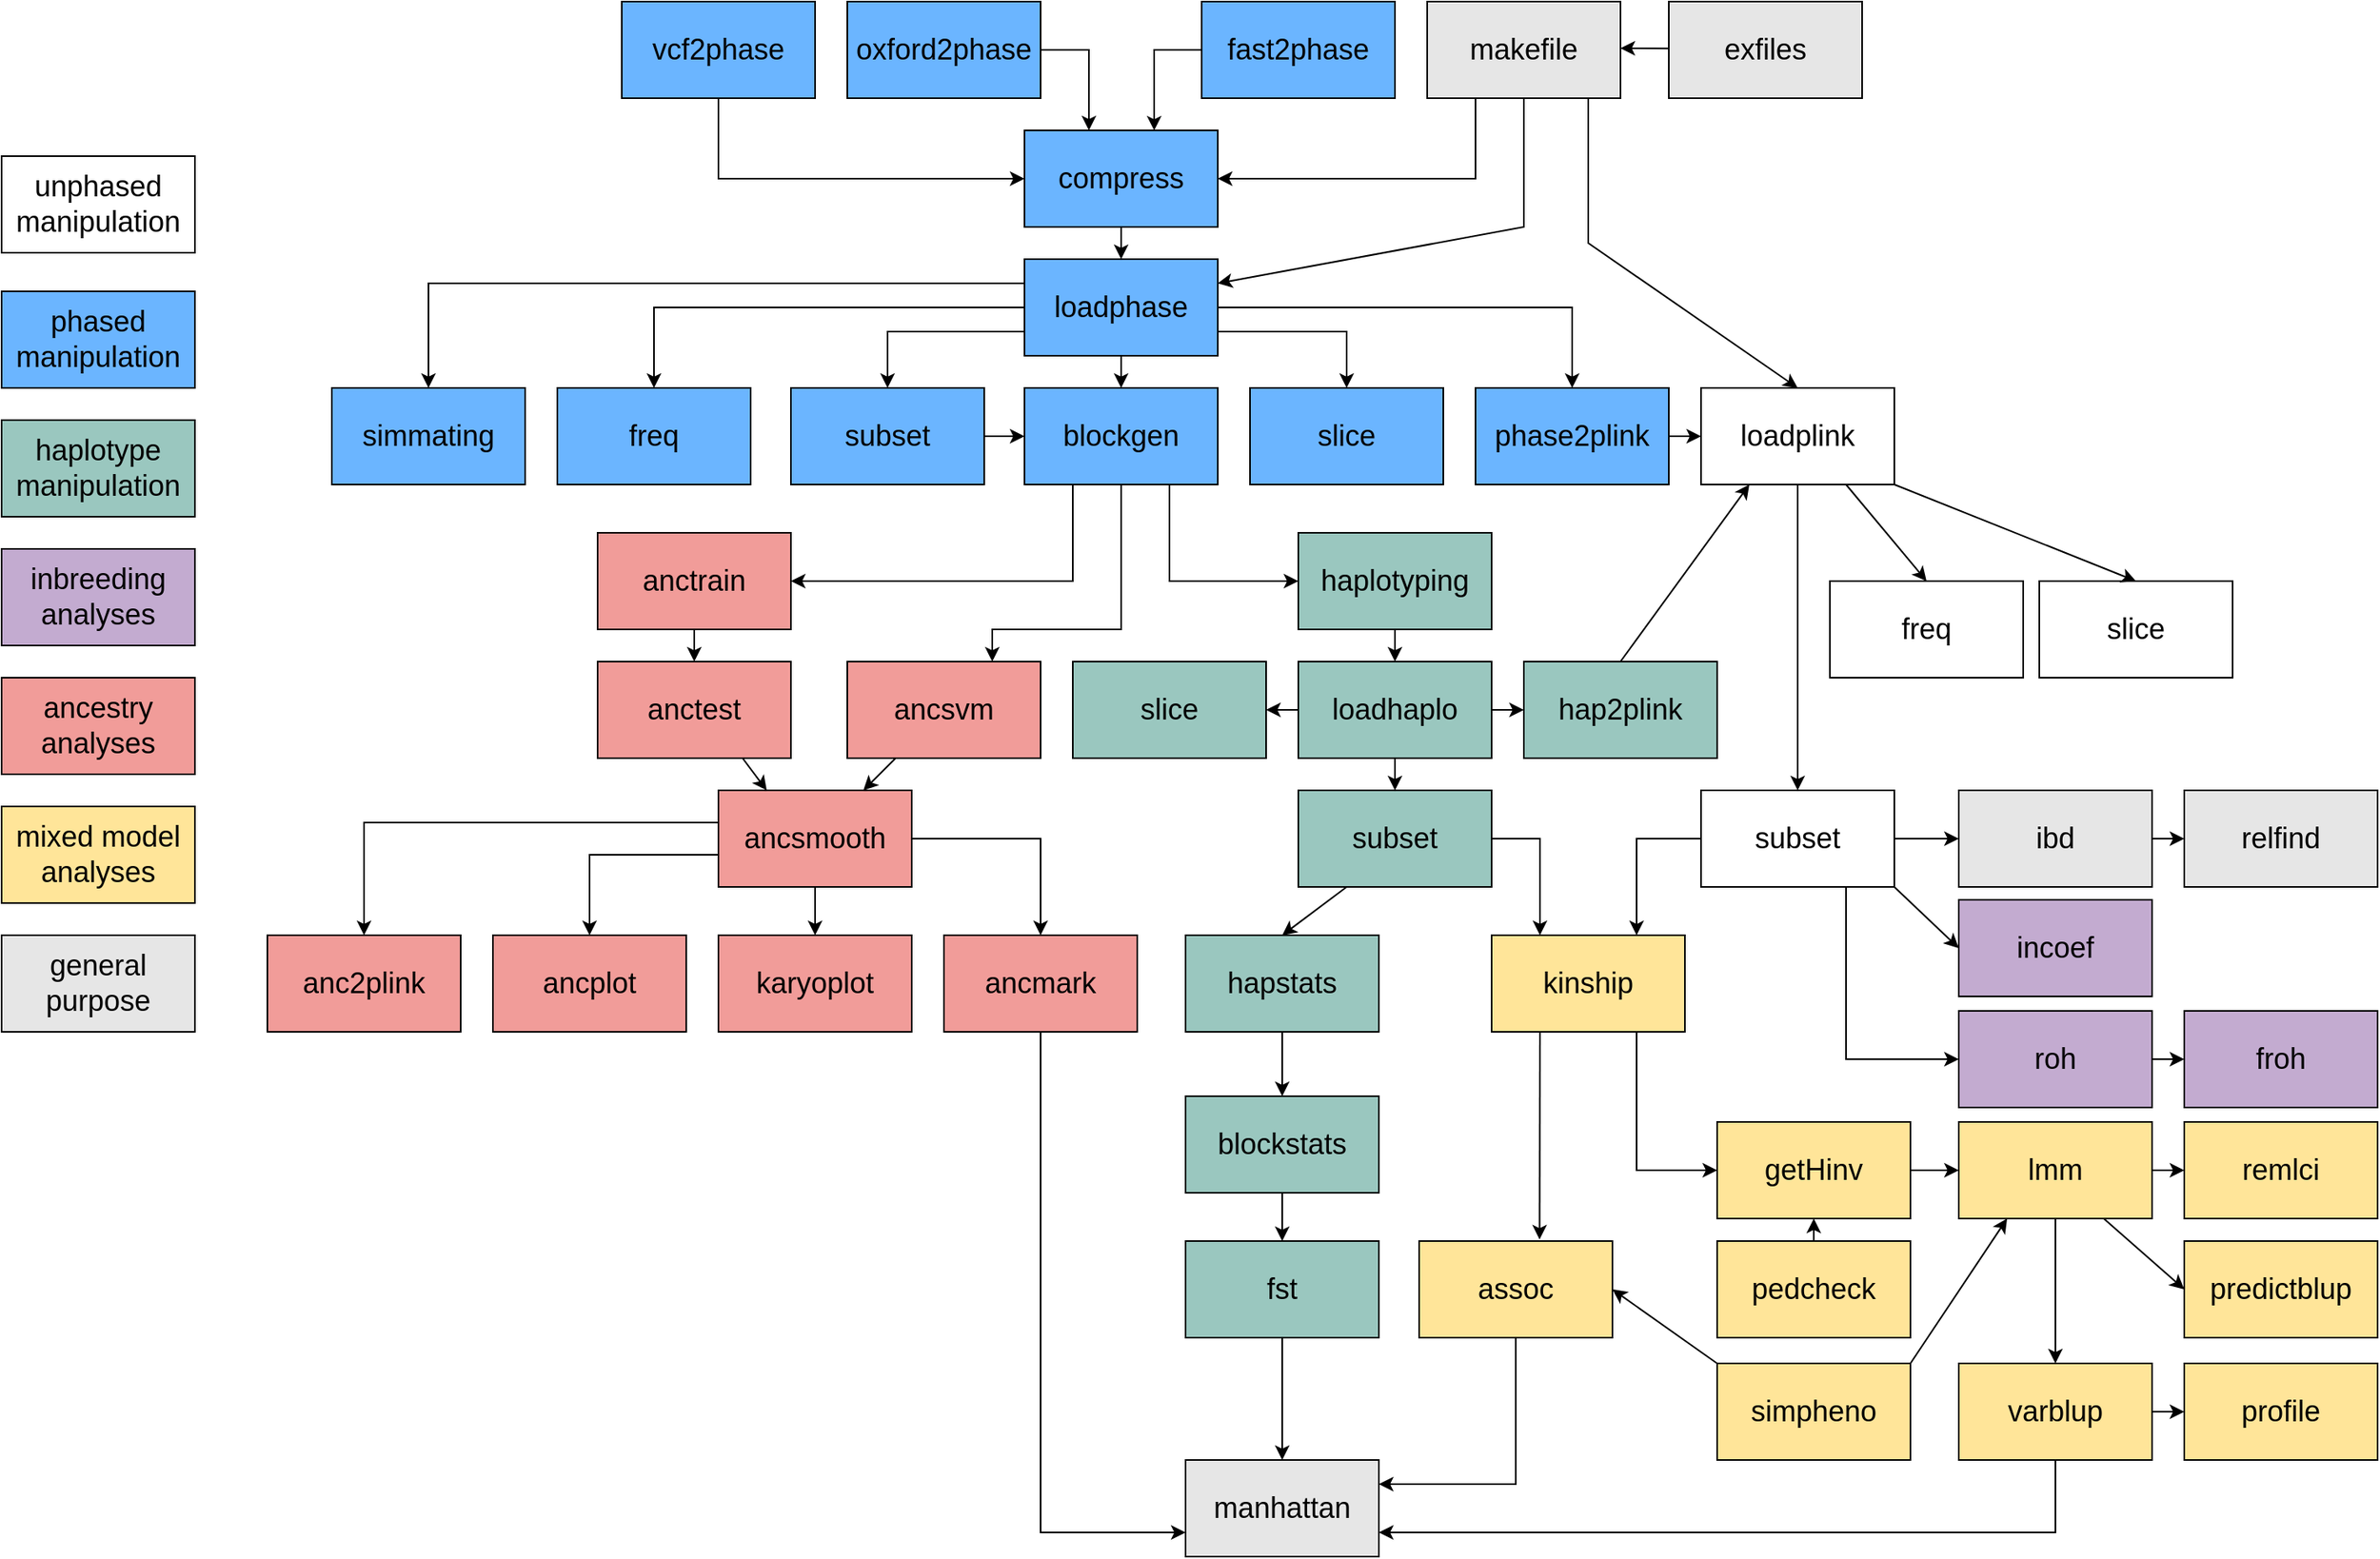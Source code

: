 <mxfile version="18.1.3" type="device"><diagram id="QX_X8f3MzkCJebXz9tnx" name="Page-1"><mxGraphModel dx="1892" dy="1242" grid="1" gridSize="10" guides="1" tooltips="1" connect="1" arrows="1" fold="1" page="1" pageScale="1" pageWidth="850" pageHeight="1100" math="0" shadow="0"><root><mxCell id="0"/><mxCell id="1" parent="0"/><mxCell id="POeb2t27RQVlVHplgw-3-40" style="edgeStyle=orthogonalEdgeStyle;rounded=0;orthogonalLoop=1;jettySize=auto;html=1;entryX=0;entryY=0.5;entryDx=0;entryDy=0;fontSize=18;" parent="1" target="POeb2t27RQVlVHplgw-3-4" edge="1"><mxGeometry relative="1" as="geometry"><Array as="points"><mxPoint x="565" y="130"/></Array><mxPoint x="565" y="80" as="sourcePoint"/></mxGeometry></mxCell><mxCell id="POeb2t27RQVlVHplgw-3-38" style="edgeStyle=orthogonalEdgeStyle;rounded=0;orthogonalLoop=1;jettySize=auto;html=1;exitX=1;exitY=0.5;exitDx=0;exitDy=0;fontSize=18;" parent="1" source="POeb2t27RQVlVHplgw-3-2" target="POeb2t27RQVlVHplgw-3-4" edge="1"><mxGeometry relative="1" as="geometry"><Array as="points"><mxPoint x="795" y="50"/></Array></mxGeometry></mxCell><mxCell id="POeb2t27RQVlVHplgw-3-2" value="oxford2phase" style="rounded=0;whiteSpace=wrap;html=1;fillColor=#6BB5FF;fontSize=18;" parent="1" vertex="1"><mxGeometry x="645" y="20" width="120" height="60" as="geometry"/></mxCell><mxCell id="POeb2t27RQVlVHplgw-3-3" value="fast2phase" style="rounded=0;whiteSpace=wrap;html=1;fillColor=#6BB5FF;fontSize=18;" parent="1" vertex="1"><mxGeometry x="865" y="20" width="120" height="60" as="geometry"/></mxCell><mxCell id="POeb2t27RQVlVHplgw-3-42" style="edgeStyle=orthogonalEdgeStyle;rounded=0;orthogonalLoop=1;jettySize=auto;html=1;exitX=0.5;exitY=1;exitDx=0;exitDy=0;entryX=0.5;entryY=0;entryDx=0;entryDy=0;fontSize=18;" parent="1" source="POeb2t27RQVlVHplgw-3-4" target="POeb2t27RQVlVHplgw-3-5" edge="1"><mxGeometry relative="1" as="geometry"/></mxCell><mxCell id="POeb2t27RQVlVHplgw-3-4" value="compress" style="rounded=0;whiteSpace=wrap;html=1;fillColor=#6BB5FF;fontSize=18;" parent="1" vertex="1"><mxGeometry x="755" y="100" width="120" height="60" as="geometry"/></mxCell><mxCell id="POeb2t27RQVlVHplgw-3-43" style="edgeStyle=orthogonalEdgeStyle;rounded=0;orthogonalLoop=1;jettySize=auto;html=1;exitX=0.5;exitY=1;exitDx=0;exitDy=0;entryX=0.5;entryY=0;entryDx=0;entryDy=0;fontSize=18;" parent="1" source="POeb2t27RQVlVHplgw-3-5" target="POeb2t27RQVlVHplgw-3-8" edge="1"><mxGeometry relative="1" as="geometry"/></mxCell><mxCell id="POeb2t27RQVlVHplgw-3-45" style="edgeStyle=orthogonalEdgeStyle;rounded=0;orthogonalLoop=1;jettySize=auto;html=1;exitX=0;exitY=0.75;exitDx=0;exitDy=0;entryX=0.5;entryY=0;entryDx=0;entryDy=0;fontSize=18;" parent="1" source="POeb2t27RQVlVHplgw-3-5" target="POeb2t27RQVlVHplgw-3-7" edge="1"><mxGeometry relative="1" as="geometry"/></mxCell><mxCell id="POeb2t27RQVlVHplgw-3-5" value="loadphase" style="rounded=0;whiteSpace=wrap;html=1;fillColor=#6BB5FF;fontSize=18;" parent="1" vertex="1"><mxGeometry x="755" y="180" width="120" height="60" as="geometry"/></mxCell><mxCell id="POeb2t27RQVlVHplgw-3-7" value="subset" style="rounded=0;whiteSpace=wrap;html=1;fillColor=#6BB5FF;fontSize=18;" parent="1" vertex="1"><mxGeometry x="610" y="260" width="120" height="60" as="geometry"/></mxCell><mxCell id="POeb2t27RQVlVHplgw-3-53" style="edgeStyle=orthogonalEdgeStyle;rounded=0;orthogonalLoop=1;jettySize=auto;html=1;exitX=0.25;exitY=1;exitDx=0;exitDy=0;entryX=1;entryY=0.5;entryDx=0;entryDy=0;fontSize=18;" parent="1" source="POeb2t27RQVlVHplgw-3-8" target="POeb2t27RQVlVHplgw-3-11" edge="1"><mxGeometry relative="1" as="geometry"><Array as="points"><mxPoint x="785" y="380"/></Array></mxGeometry></mxCell><mxCell id="POeb2t27RQVlVHplgw-3-8" value="blockgen" style="rounded=0;whiteSpace=wrap;html=1;fillColor=#6BB5FF;fontSize=18;" parent="1" vertex="1"><mxGeometry x="755" y="260" width="120" height="60" as="geometry"/></mxCell><mxCell id="POeb2t27RQVlVHplgw-3-59" style="edgeStyle=orthogonalEdgeStyle;rounded=0;orthogonalLoop=1;jettySize=auto;html=1;exitX=0.5;exitY=1;exitDx=0;exitDy=0;entryX=0.5;entryY=0;entryDx=0;entryDy=0;fontSize=18;" parent="1" source="POeb2t27RQVlVHplgw-3-10" target="POeb2t27RQVlVHplgw-3-17" edge="1"><mxGeometry relative="1" as="geometry"/></mxCell><mxCell id="POeb2t27RQVlVHplgw-3-10" value="haplotyping" style="rounded=0;whiteSpace=wrap;html=1;shadow=0;fillColor=#9AC7BF;fontSize=18;" parent="1" vertex="1"><mxGeometry x="925" y="350" width="120" height="60" as="geometry"/></mxCell><mxCell id="POeb2t27RQVlVHplgw-3-55" style="edgeStyle=orthogonalEdgeStyle;rounded=0;orthogonalLoop=1;jettySize=auto;html=1;exitX=0.5;exitY=1;exitDx=0;exitDy=0;fontSize=18;entryX=0.5;entryY=0;entryDx=0;entryDy=0;" parent="1" source="POeb2t27RQVlVHplgw-3-11" target="f0RsG4w_r5bLcKfivLVr-1" edge="1"><mxGeometry relative="1" as="geometry"/></mxCell><mxCell id="POeb2t27RQVlVHplgw-3-11" value="anctrain" style="rounded=0;whiteSpace=wrap;html=1;fillColor=#F19C99;fontSize=18;" parent="1" vertex="1"><mxGeometry x="490" y="350" width="120" height="60" as="geometry"/></mxCell><mxCell id="POeb2t27RQVlVHplgw-3-56" style="edgeStyle=orthogonalEdgeStyle;rounded=0;orthogonalLoop=1;jettySize=auto;html=1;exitX=0;exitY=1;exitDx=0;exitDy=0;entryX=0.5;entryY=0;entryDx=0;entryDy=0;fontSize=18;" parent="1" source="POeb2t27RQVlVHplgw-3-12" target="POeb2t27RQVlVHplgw-3-13" edge="1"><mxGeometry relative="1" as="geometry"><Array as="points"><mxPoint x="565" y="550"/><mxPoint x="485" y="550"/></Array></mxGeometry></mxCell><mxCell id="POeb2t27RQVlVHplgw-3-57" style="edgeStyle=orthogonalEdgeStyle;rounded=0;orthogonalLoop=1;jettySize=auto;html=1;exitX=0.5;exitY=1;exitDx=0;exitDy=0;entryX=0.5;entryY=0;entryDx=0;entryDy=0;fontSize=18;" parent="1" source="POeb2t27RQVlVHplgw-3-12" target="POeb2t27RQVlVHplgw-3-14" edge="1"><mxGeometry relative="1" as="geometry"/></mxCell><mxCell id="POeb2t27RQVlVHplgw-3-58" style="edgeStyle=orthogonalEdgeStyle;rounded=0;orthogonalLoop=1;jettySize=auto;html=1;exitX=1;exitY=0.5;exitDx=0;exitDy=0;entryX=0.5;entryY=0;entryDx=0;entryDy=0;fontSize=18;" parent="1" source="POeb2t27RQVlVHplgw-3-12" target="POeb2t27RQVlVHplgw-3-15" edge="1"><mxGeometry relative="1" as="geometry"/></mxCell><mxCell id="POeb2t27RQVlVHplgw-3-12" value="ancsmooth" style="rounded=0;whiteSpace=wrap;html=1;fillColor=#F19C99;fontSize=18;" parent="1" vertex="1"><mxGeometry x="565" y="510" width="120" height="60" as="geometry"/></mxCell><mxCell id="POeb2t27RQVlVHplgw-3-13" value="ancplot" style="rounded=0;whiteSpace=wrap;html=1;fillColor=#F19C99;fontSize=18;" parent="1" vertex="1"><mxGeometry x="425" y="600" width="120" height="60" as="geometry"/></mxCell><mxCell id="POeb2t27RQVlVHplgw-3-14" value="karyoplot" style="rounded=0;whiteSpace=wrap;html=1;fillColor=#F19C99;fontSize=18;" parent="1" vertex="1"><mxGeometry x="565" y="600" width="120" height="60" as="geometry"/></mxCell><mxCell id="POeb2t27RQVlVHplgw-3-15" value="ancmark" style="rounded=0;whiteSpace=wrap;html=1;fillColor=#F19C99;fontSize=18;" parent="1" vertex="1"><mxGeometry x="705" y="600" width="120" height="60" as="geometry"/></mxCell><mxCell id="POeb2t27RQVlVHplgw-3-16" value="manhattan" style="rounded=0;whiteSpace=wrap;html=1;fillColor=#E6E6E6;fontSize=18;" parent="1" vertex="1"><mxGeometry x="855" y="926" width="120" height="60" as="geometry"/></mxCell><mxCell id="POeb2t27RQVlVHplgw-3-60" style="edgeStyle=orthogonalEdgeStyle;rounded=0;orthogonalLoop=1;jettySize=auto;html=1;exitX=0.5;exitY=1;exitDx=0;exitDy=0;entryX=0.5;entryY=0;entryDx=0;entryDy=0;fontSize=18;" parent="1" source="POeb2t27RQVlVHplgw-3-17" target="POeb2t27RQVlVHplgw-3-23" edge="1"><mxGeometry relative="1" as="geometry"/></mxCell><mxCell id="POeb2t27RQVlVHplgw-3-17" value="loadhaplo" style="rounded=0;whiteSpace=wrap;html=1;shadow=0;fillColor=#9AC7BF;fontSize=18;" parent="1" vertex="1"><mxGeometry x="925" y="430" width="120" height="60" as="geometry"/></mxCell><mxCell id="POeb2t27RQVlVHplgw-3-18" value="slice" style="rounded=0;whiteSpace=wrap;html=1;shadow=0;fillColor=#9AC7BF;fontSize=18;" parent="1" vertex="1"><mxGeometry x="785" y="430" width="120" height="60" as="geometry"/></mxCell><mxCell id="POeb2t27RQVlVHplgw-3-63" style="edgeStyle=orthogonalEdgeStyle;rounded=0;orthogonalLoop=1;jettySize=auto;html=1;exitX=0.5;exitY=1;exitDx=0;exitDy=0;fontSize=18;" parent="1" source="POeb2t27RQVlVHplgw-3-20" target="POeb2t27RQVlVHplgw-3-21" edge="1"><mxGeometry relative="1" as="geometry"/></mxCell><mxCell id="POeb2t27RQVlVHplgw-3-67" style="edgeStyle=orthogonalEdgeStyle;rounded=0;orthogonalLoop=1;jettySize=auto;html=1;exitX=0.5;exitY=1;exitDx=0;exitDy=0;entryX=0.5;entryY=0;entryDx=0;entryDy=0;fontSize=18;" parent="1" source="POeb2t27RQVlVHplgw-3-21" target="POeb2t27RQVlVHplgw-3-22" edge="1"><mxGeometry relative="1" as="geometry"/></mxCell><mxCell id="POeb2t27RQVlVHplgw-3-21" value="blockstats" style="rounded=0;whiteSpace=wrap;html=1;shadow=0;fillColor=#9AC7BF;fontSize=18;" parent="1" vertex="1"><mxGeometry x="855" y="700" width="120" height="60" as="geometry"/></mxCell><mxCell id="POeb2t27RQVlVHplgw-3-22" value="fst" style="rounded=0;whiteSpace=wrap;html=1;shadow=0;fillColor=#9AC7BF;fontSize=18;" parent="1" vertex="1"><mxGeometry x="855" y="790" width="120" height="60" as="geometry"/></mxCell><mxCell id="POeb2t27RQVlVHplgw-3-23" value="subset" style="rounded=0;whiteSpace=wrap;html=1;shadow=0;fillColor=#9AC7BF;fontSize=18;" parent="1" vertex="1"><mxGeometry x="925" y="510" width="120" height="60" as="geometry"/></mxCell><mxCell id="POeb2t27RQVlVHplgw-3-24" value="kinship" style="rounded=0;whiteSpace=wrap;html=1;fillColor=#FFE599;fontSize=18;" parent="1" vertex="1"><mxGeometry x="1045" y="600" width="120" height="60" as="geometry"/></mxCell><mxCell id="POeb2t27RQVlVHplgw-3-75" style="edgeStyle=orthogonalEdgeStyle;rounded=0;orthogonalLoop=1;jettySize=auto;html=1;exitX=1;exitY=0.5;exitDx=0;exitDy=0;entryX=0;entryY=0.5;entryDx=0;entryDy=0;fontSize=18;" parent="1" source="POeb2t27RQVlVHplgw-3-27" target="POeb2t27RQVlVHplgw-3-28" edge="1"><mxGeometry relative="1" as="geometry"/></mxCell><mxCell id="POeb2t27RQVlVHplgw-3-27" value="varblup" style="rounded=0;whiteSpace=wrap;html=1;fillColor=#FFE599;fontSize=18;" parent="1" vertex="1"><mxGeometry x="1335" y="866" width="120" height="60" as="geometry"/></mxCell><mxCell id="POeb2t27RQVlVHplgw-3-28" value="profile" style="rounded=0;whiteSpace=wrap;html=1;fillColor=#FFE599;fontSize=18;" parent="1" vertex="1"><mxGeometry x="1475" y="866" width="120" height="60" as="geometry"/></mxCell><mxCell id="POeb2t27RQVlVHplgw-3-29" value="lmm" style="rounded=0;whiteSpace=wrap;html=1;fillColor=#FFE599;fontSize=18;" parent="1" vertex="1"><mxGeometry x="1335" y="716" width="120" height="60" as="geometry"/></mxCell><mxCell id="POeb2t27RQVlVHplgw-3-30" value="getHinv" style="rounded=0;whiteSpace=wrap;html=1;fillColor=#FFE599;fontSize=18;" parent="1" vertex="1"><mxGeometry x="1185" y="716" width="120" height="60" as="geometry"/></mxCell><mxCell id="POeb2t27RQVlVHplgw-3-31" value="assoc" style="rounded=0;whiteSpace=wrap;html=1;fillColor=#FFE599;fontSize=18;" parent="1" vertex="1"><mxGeometry x="1000" y="790" width="120" height="60" as="geometry"/></mxCell><mxCell id="POeb2t27RQVlVHplgw-3-95" value="phased&lt;br&gt;manipulation" style="rounded=0;whiteSpace=wrap;html=1;fillColor=#6BB5FF;fontSize=18;" parent="1" vertex="1"><mxGeometry x="120" y="200" width="120" height="60" as="geometry"/></mxCell><mxCell id="POeb2t27RQVlVHplgw-3-96" value="ancestry analyses" style="rounded=0;whiteSpace=wrap;html=1;fillColor=#F19C99;fontSize=18;" parent="1" vertex="1"><mxGeometry x="120" y="440" width="120" height="60" as="geometry"/></mxCell><mxCell id="POeb2t27RQVlVHplgw-3-97" value="haplotype&lt;br&gt;manipulation" style="rounded=0;whiteSpace=wrap;html=1;shadow=0;fillColor=#9AC7BF;fontSize=18;" parent="1" vertex="1"><mxGeometry x="120" y="280" width="120" height="60" as="geometry"/></mxCell><mxCell id="POeb2t27RQVlVHplgw-3-98" value="mixed model analyses" style="rounded=0;whiteSpace=wrap;html=1;fillColor=#FFE599;fontSize=18;" parent="1" vertex="1"><mxGeometry x="120" y="520" width="120" height="60" as="geometry"/></mxCell><mxCell id="POeb2t27RQVlVHplgw-3-99" value="general purpose" style="rounded=0;whiteSpace=wrap;html=1;fillColor=#E6E6E6;fontSize=18;" parent="1" vertex="1"><mxGeometry x="120" y="600" width="120" height="60" as="geometry"/></mxCell><mxCell id="HH6pCm01p-pz0Nobk4by-1" value="makefile" style="rounded=0;whiteSpace=wrap;html=1;fillColor=#E6E6E6;fontSize=18;" parent="1" vertex="1"><mxGeometry x="1005" y="20" width="120" height="60" as="geometry"/></mxCell><mxCell id="HH6pCm01p-pz0Nobk4by-2" style="edgeStyle=orthogonalEdgeStyle;rounded=0;orthogonalLoop=1;jettySize=auto;html=1;exitX=0.25;exitY=1;exitDx=0;exitDy=0;entryX=1;entryY=0.5;entryDx=0;entryDy=0;fontSize=18;" parent="1" source="HH6pCm01p-pz0Nobk4by-1" target="POeb2t27RQVlVHplgw-3-4" edge="1"><mxGeometry relative="1" as="geometry"><mxPoint x="1105" y="115" as="sourcePoint"/><mxPoint x="1020" y="165" as="targetPoint"/></mxGeometry></mxCell><mxCell id="HH6pCm01p-pz0Nobk4by-5" style="edgeStyle=orthogonalEdgeStyle;rounded=0;orthogonalLoop=1;jettySize=auto;html=1;exitX=0;exitY=0.5;exitDx=0;exitDy=0;fontSize=18;entryX=0.671;entryY=0.001;entryDx=0;entryDy=0;entryPerimeter=0;" parent="1" source="POeb2t27RQVlVHplgw-3-3" target="POeb2t27RQVlVHplgw-3-4" edge="1"><mxGeometry relative="1" as="geometry"><mxPoint x="815" y="50" as="sourcePoint"/><mxPoint x="827" y="90" as="targetPoint"/><Array as="points"><mxPoint x="836" y="50"/></Array></mxGeometry></mxCell><mxCell id="E7rz3GvTKsfJ2F4Y0HqE-1" value="anc2plink" style="rounded=0;whiteSpace=wrap;html=1;fillColor=#F19C99;fontSize=18;" parent="1" vertex="1"><mxGeometry x="285" y="600" width="120" height="60" as="geometry"/></mxCell><mxCell id="E7rz3GvTKsfJ2F4Y0HqE-2" style="edgeStyle=orthogonalEdgeStyle;rounded=0;orthogonalLoop=1;jettySize=auto;html=1;entryX=0.5;entryY=0;entryDx=0;entryDy=0;fontSize=18;" parent="1" target="E7rz3GvTKsfJ2F4Y0HqE-1" edge="1"><mxGeometry relative="1" as="geometry"><Array as="points"><mxPoint x="565" y="530"/><mxPoint x="345" y="530"/></Array><mxPoint x="565" y="530" as="sourcePoint"/><mxPoint x="485" y="470" as="targetPoint"/></mxGeometry></mxCell><mxCell id="f0RsG4w_r5bLcKfivLVr-1" value="anctest" style="rounded=0;whiteSpace=wrap;html=1;fillColor=#F19C99;fontSize=18;" parent="1" vertex="1"><mxGeometry x="490" y="430" width="120" height="60" as="geometry"/></mxCell><mxCell id="f0RsG4w_r5bLcKfivLVr-4" value="ancsvm" style="rounded=0;whiteSpace=wrap;html=1;fillColor=#F19C99;fontSize=18;" parent="1" vertex="1"><mxGeometry x="645" y="430" width="120" height="60" as="geometry"/></mxCell><mxCell id="f0RsG4w_r5bLcKfivLVr-8" style="edgeStyle=orthogonalEdgeStyle;rounded=0;orthogonalLoop=1;jettySize=auto;html=1;exitX=0.5;exitY=1;exitDx=0;exitDy=0;entryX=0.75;entryY=0;entryDx=0;entryDy=0;fontSize=18;" parent="1" source="POeb2t27RQVlVHplgw-3-8" target="f0RsG4w_r5bLcKfivLVr-4" edge="1"><mxGeometry relative="1" as="geometry"><mxPoint x="798.92" y="320" as="sourcePoint"/><mxPoint x="625.0" y="380" as="targetPoint"/><Array as="points"><mxPoint x="815" y="410"/><mxPoint x="735" y="410"/></Array></mxGeometry></mxCell><mxCell id="f0RsG4w_r5bLcKfivLVr-12" value="" style="endArrow=classic;html=1;entryX=0.25;entryY=0;entryDx=0;entryDy=0;exitX=0.75;exitY=1;exitDx=0;exitDy=0;" parent="1" source="f0RsG4w_r5bLcKfivLVr-1" target="POeb2t27RQVlVHplgw-3-12" edge="1"><mxGeometry width="50" height="50" relative="1" as="geometry"><mxPoint x="585" y="490" as="sourcePoint"/><mxPoint x="635" y="440" as="targetPoint"/></mxGeometry></mxCell><mxCell id="f0RsG4w_r5bLcKfivLVr-13" value="" style="endArrow=classic;html=1;entryX=0.75;entryY=0;entryDx=0;entryDy=0;exitX=0.25;exitY=1;exitDx=0;exitDy=0;" parent="1" source="f0RsG4w_r5bLcKfivLVr-4" target="POeb2t27RQVlVHplgw-3-12" edge="1"><mxGeometry width="50" height="50" relative="1" as="geometry"><mxPoint x="645" y="510" as="sourcePoint"/><mxPoint x="695" y="460" as="targetPoint"/></mxGeometry></mxCell><mxCell id="iTD4pwH6xwFsFZzVIsax-1" value="phase2plink" style="rounded=0;whiteSpace=wrap;html=1;fillColor=#6BB5FF;fontSize=18;" parent="1" vertex="1"><mxGeometry x="1035" y="260" width="120" height="60" as="geometry"/></mxCell><mxCell id="iTD4pwH6xwFsFZzVIsax-4" value="exfiles" style="rounded=0;whiteSpace=wrap;html=1;fillColor=#E6E6E6;fontSize=18;" parent="1" vertex="1"><mxGeometry x="1155" y="20" width="120" height="60" as="geometry"/></mxCell><mxCell id="iTD4pwH6xwFsFZzVIsax-7" value="" style="endArrow=classic;html=1;rounded=0;" parent="1" edge="1"><mxGeometry width="50" height="50" relative="1" as="geometry"><mxPoint x="1155" y="49.09" as="sourcePoint"/><mxPoint x="1125" y="49" as="targetPoint"/></mxGeometry></mxCell><mxCell id="iTD4pwH6xwFsFZzVIsax-8" value="unphased&lt;br&gt;manipulation" style="rounded=0;whiteSpace=wrap;html=1;fillColor=#FFFFFF;fontSize=18;" parent="1" vertex="1"><mxGeometry x="120" y="116" width="120" height="60" as="geometry"/></mxCell><mxCell id="iTD4pwH6xwFsFZzVIsax-9" value="loadplink" style="rounded=0;whiteSpace=wrap;html=1;fontSize=18;" parent="1" vertex="1"><mxGeometry x="1175" y="260" width="120" height="60" as="geometry"/></mxCell><mxCell id="iTD4pwH6xwFsFZzVIsax-10" value="vcf2phase" style="rounded=0;whiteSpace=wrap;html=1;fillColor=#6BB5FF;fontSize=18;" parent="1" vertex="1"><mxGeometry x="505" y="20" width="120" height="60" as="geometry"/></mxCell><mxCell id="iTD4pwH6xwFsFZzVIsax-17" value="" style="endArrow=classic;html=1;rounded=0;exitX=0.75;exitY=1;exitDx=0;exitDy=0;entryX=0;entryY=0.5;entryDx=0;entryDy=0;" parent="1" source="POeb2t27RQVlVHplgw-3-8" target="POeb2t27RQVlVHplgw-3-10" edge="1"><mxGeometry width="50" height="50" relative="1" as="geometry"><mxPoint x="860" y="320" as="sourcePoint"/><mxPoint x="860" y="350" as="targetPoint"/><Array as="points"><mxPoint x="845" y="380"/></Array></mxGeometry></mxCell><mxCell id="iTD4pwH6xwFsFZzVIsax-18" value="freq" style="rounded=0;whiteSpace=wrap;html=1;fillColor=#6BB5FF;fontSize=18;" parent="1" vertex="1"><mxGeometry x="465" y="260" width="120" height="60" as="geometry"/></mxCell><mxCell id="POeb2t27RQVlVHplgw-3-20" value="hapstats" style="rounded=0;whiteSpace=wrap;html=1;shadow=0;fillColor=#9AC7BF;fontSize=18;" parent="1" vertex="1"><mxGeometry x="855" y="600" width="120" height="60" as="geometry"/></mxCell><mxCell id="iTD4pwH6xwFsFZzVIsax-26" value="" style="endArrow=classic;html=1;rounded=0;exitX=0;exitY=0.5;exitDx=0;exitDy=0;entryX=0.5;entryY=0;entryDx=0;entryDy=0;" parent="1" source="POeb2t27RQVlVHplgw-3-5" target="iTD4pwH6xwFsFZzVIsax-18" edge="1"><mxGeometry width="50" height="50" relative="1" as="geometry"><mxPoint x="885" y="440" as="sourcePoint"/><mxPoint x="935" y="390" as="targetPoint"/><Array as="points"><mxPoint x="525" y="210"/></Array></mxGeometry></mxCell><mxCell id="iTD4pwH6xwFsFZzVIsax-33" value="" style="endArrow=classic;html=1;rounded=0;exitX=0;exitY=0.5;exitDx=0;exitDy=0;entryX=1;entryY=0.5;entryDx=0;entryDy=0;" parent="1" source="POeb2t27RQVlVHplgw-3-17" edge="1"><mxGeometry width="50" height="50" relative="1" as="geometry"><mxPoint x="955" y="580" as="sourcePoint"/><mxPoint x="905" y="460" as="targetPoint"/></mxGeometry></mxCell><mxCell id="iTD4pwH6xwFsFZzVIsax-37" value="slice" style="rounded=0;whiteSpace=wrap;html=1;fillColor=#6BB5FF;fontSize=18;" parent="1" vertex="1"><mxGeometry x="895" y="260" width="120" height="60" as="geometry"/></mxCell><mxCell id="iTD4pwH6xwFsFZzVIsax-38" value="simmating" style="rounded=0;whiteSpace=wrap;html=1;fillColor=#6BB5FF;fontSize=18;" parent="1" vertex="1"><mxGeometry x="325" y="260" width="120" height="60" as="geometry"/></mxCell><mxCell id="iTD4pwH6xwFsFZzVIsax-39" value="" style="endArrow=classic;html=1;rounded=0;exitX=0;exitY=0.25;exitDx=0;exitDy=0;entryX=0.5;entryY=0;entryDx=0;entryDy=0;" parent="1" source="POeb2t27RQVlVHplgw-3-5" target="iTD4pwH6xwFsFZzVIsax-38" edge="1"><mxGeometry width="50" height="50" relative="1" as="geometry"><mxPoint x="875" y="530" as="sourcePoint"/><mxPoint x="925" y="480" as="targetPoint"/><Array as="points"><mxPoint x="385" y="195"/></Array></mxGeometry></mxCell><mxCell id="iTD4pwH6xwFsFZzVIsax-40" value="" style="endArrow=classic;html=1;rounded=0;exitX=1;exitY=0.75;exitDx=0;exitDy=0;entryX=0.5;entryY=0;entryDx=0;entryDy=0;" parent="1" source="POeb2t27RQVlVHplgw-3-5" target="iTD4pwH6xwFsFZzVIsax-37" edge="1"><mxGeometry width="50" height="50" relative="1" as="geometry"><mxPoint x="875" y="530" as="sourcePoint"/><mxPoint x="925" y="480" as="targetPoint"/><Array as="points"><mxPoint x="955" y="225"/></Array></mxGeometry></mxCell><mxCell id="iTD4pwH6xwFsFZzVIsax-41" value="" style="endArrow=classic;html=1;rounded=0;exitX=1;exitY=0.5;exitDx=0;exitDy=0;entryX=0.5;entryY=0;entryDx=0;entryDy=0;" parent="1" source="POeb2t27RQVlVHplgw-3-5" target="iTD4pwH6xwFsFZzVIsax-1" edge="1"><mxGeometry width="50" height="50" relative="1" as="geometry"><mxPoint x="875" y="530" as="sourcePoint"/><mxPoint x="925" y="480" as="targetPoint"/><Array as="points"><mxPoint x="1095" y="210"/></Array></mxGeometry></mxCell><mxCell id="iTD4pwH6xwFsFZzVIsax-42" value="" style="endArrow=classic;html=1;rounded=0;entryX=0.5;entryY=0;entryDx=0;entryDy=0;" parent="1" target="iTD4pwH6xwFsFZzVIsax-9" edge="1"><mxGeometry width="50" height="50" relative="1" as="geometry"><mxPoint x="1105" y="80" as="sourcePoint"/><mxPoint x="925" y="480" as="targetPoint"/><Array as="points"><mxPoint x="1105" y="170"/></Array></mxGeometry></mxCell><mxCell id="iTD4pwH6xwFsFZzVIsax-43" value="" style="endArrow=classic;html=1;rounded=0;exitX=1;exitY=0.5;exitDx=0;exitDy=0;entryX=0;entryY=0.5;entryDx=0;entryDy=0;" parent="1" source="iTD4pwH6xwFsFZzVIsax-1" target="iTD4pwH6xwFsFZzVIsax-9" edge="1"><mxGeometry width="50" height="50" relative="1" as="geometry"><mxPoint x="875" y="530" as="sourcePoint"/><mxPoint x="925" y="480" as="targetPoint"/></mxGeometry></mxCell><mxCell id="iTD4pwH6xwFsFZzVIsax-44" value="subset" style="rounded=0;whiteSpace=wrap;html=1;fontSize=18;" parent="1" vertex="1"><mxGeometry x="1175" y="510" width="120" height="60" as="geometry"/></mxCell><mxCell id="iTD4pwH6xwFsFZzVIsax-45" value="" style="endArrow=classic;html=1;rounded=0;exitX=0.5;exitY=1;exitDx=0;exitDy=0;" parent="1" source="iTD4pwH6xwFsFZzVIsax-9" target="iTD4pwH6xwFsFZzVIsax-44" edge="1"><mxGeometry width="50" height="50" relative="1" as="geometry"><mxPoint x="885" y="530" as="sourcePoint"/><mxPoint x="935" y="480" as="targetPoint"/></mxGeometry></mxCell><mxCell id="iTD4pwH6xwFsFZzVIsax-46" value="" style="endArrow=classic;html=1;rounded=0;exitX=0.25;exitY=1;exitDx=0;exitDy=0;entryX=0.5;entryY=0;entryDx=0;entryDy=0;" parent="1" source="POeb2t27RQVlVHplgw-3-23" target="POeb2t27RQVlVHplgw-3-20" edge="1"><mxGeometry width="50" height="50" relative="1" as="geometry"><mxPoint x="885" y="530" as="sourcePoint"/><mxPoint x="935" y="480" as="targetPoint"/></mxGeometry></mxCell><mxCell id="iTD4pwH6xwFsFZzVIsax-47" value="" style="endArrow=classic;html=1;rounded=0;exitX=1;exitY=0.5;exitDx=0;exitDy=0;entryX=0.25;entryY=0;entryDx=0;entryDy=0;" parent="1" source="POeb2t27RQVlVHplgw-3-23" target="POeb2t27RQVlVHplgw-3-24" edge="1"><mxGeometry width="50" height="50" relative="1" as="geometry"><mxPoint x="885" y="530" as="sourcePoint"/><mxPoint x="935" y="480" as="targetPoint"/><Array as="points"><mxPoint x="1075" y="540"/></Array></mxGeometry></mxCell><mxCell id="iTD4pwH6xwFsFZzVIsax-48" value="" style="endArrow=classic;html=1;rounded=0;exitX=0;exitY=0.5;exitDx=0;exitDy=0;entryX=0.75;entryY=0;entryDx=0;entryDy=0;" parent="1" source="iTD4pwH6xwFsFZzVIsax-44" target="POeb2t27RQVlVHplgw-3-24" edge="1"><mxGeometry width="50" height="50" relative="1" as="geometry"><mxPoint x="885" y="530" as="sourcePoint"/><mxPoint x="935" y="480" as="targetPoint"/><Array as="points"><mxPoint x="1135" y="540"/></Array></mxGeometry></mxCell><mxCell id="iTD4pwH6xwFsFZzVIsax-49" value="" style="endArrow=classic;html=1;rounded=0;entryX=0.623;entryY=-0.017;entryDx=0;entryDy=0;exitX=0.25;exitY=1;exitDx=0;exitDy=0;entryPerimeter=0;" parent="1" source="POeb2t27RQVlVHplgw-3-24" target="POeb2t27RQVlVHplgw-3-31" edge="1"><mxGeometry width="50" height="50" relative="1" as="geometry"><mxPoint x="885" y="660" as="sourcePoint"/><mxPoint x="1105" y="690" as="targetPoint"/><Array as="points"/></mxGeometry></mxCell><mxCell id="iTD4pwH6xwFsFZzVIsax-50" value="" style="endArrow=classic;html=1;rounded=0;exitX=0.75;exitY=1;exitDx=0;exitDy=0;entryX=0;entryY=0.5;entryDx=0;entryDy=0;" parent="1" source="POeb2t27RQVlVHplgw-3-24" target="POeb2t27RQVlVHplgw-3-30" edge="1"><mxGeometry width="50" height="50" relative="1" as="geometry"><mxPoint x="1205" y="840" as="sourcePoint"/><mxPoint x="1255" y="790" as="targetPoint"/><Array as="points"><mxPoint x="1135" y="746"/></Array></mxGeometry></mxCell><mxCell id="iTD4pwH6xwFsFZzVIsax-51" value="" style="endArrow=classic;html=1;rounded=0;entryX=0.5;entryY=0;entryDx=0;entryDy=0;" parent="1" source="POeb2t27RQVlVHplgw-3-29" target="POeb2t27RQVlVHplgw-3-27" edge="1"><mxGeometry width="50" height="50" relative="1" as="geometry"><mxPoint x="1395" y="846" as="sourcePoint"/><mxPoint x="1115" y="676" as="targetPoint"/></mxGeometry></mxCell><mxCell id="iTD4pwH6xwFsFZzVIsax-53" value="" style="endArrow=classic;html=1;rounded=0;exitX=0.5;exitY=1;exitDx=0;exitDy=0;entryX=1;entryY=0.25;entryDx=0;entryDy=0;" parent="1" source="POeb2t27RQVlVHplgw-3-31" edge="1" target="POeb2t27RQVlVHplgw-3-16"><mxGeometry width="50" height="50" relative="1" as="geometry"><mxPoint x="875" y="550" as="sourcePoint"/><mxPoint x="970" y="945" as="targetPoint"/><Array as="points"><mxPoint x="1060" y="941"/></Array></mxGeometry></mxCell><mxCell id="iTD4pwH6xwFsFZzVIsax-54" value="" style="endArrow=classic;html=1;rounded=0;exitX=0.5;exitY=1;exitDx=0;exitDy=0;entryX=1;entryY=0.75;entryDx=0;entryDy=0;" parent="1" source="POeb2t27RQVlVHplgw-3-27" edge="1" target="POeb2t27RQVlVHplgw-3-16"><mxGeometry width="50" height="50" relative="1" as="geometry"><mxPoint x="875" y="550" as="sourcePoint"/><mxPoint x="980" y="975" as="targetPoint"/><Array as="points"><mxPoint x="1395" y="971"/></Array></mxGeometry></mxCell><mxCell id="iTD4pwH6xwFsFZzVIsax-55" value="remlci" style="rounded=0;whiteSpace=wrap;html=1;fillColor=#FFE599;fontSize=18;" parent="1" vertex="1"><mxGeometry x="1475" y="716" width="120" height="60" as="geometry"/></mxCell><mxCell id="iTD4pwH6xwFsFZzVIsax-56" value="" style="endArrow=classic;html=1;rounded=0;exitX=1;exitY=0.5;exitDx=0;exitDy=0;entryX=0;entryY=0.5;entryDx=0;entryDy=0;" parent="1" source="POeb2t27RQVlVHplgw-3-29" target="iTD4pwH6xwFsFZzVIsax-55" edge="1"><mxGeometry width="50" height="50" relative="1" as="geometry"><mxPoint x="1295" y="596" as="sourcePoint"/><mxPoint x="1345" y="546" as="targetPoint"/></mxGeometry></mxCell><mxCell id="iTD4pwH6xwFsFZzVIsax-57" value="inbreeding analyses" style="rounded=0;whiteSpace=wrap;html=1;fillColor=#C3ABD0;fontSize=18;" parent="1" vertex="1"><mxGeometry x="120" y="360" width="120" height="60" as="geometry"/></mxCell><mxCell id="iTD4pwH6xwFsFZzVIsax-58" value="roh" style="rounded=0;whiteSpace=wrap;html=1;fontSize=18;fillColor=#C3ABD0;" parent="1" vertex="1"><mxGeometry x="1335" y="647" width="120" height="60" as="geometry"/></mxCell><mxCell id="iTD4pwH6xwFsFZzVIsax-59" value="froh" style="rounded=0;whiteSpace=wrap;html=1;fontSize=18;fillColor=#C3ABD0;" parent="1" vertex="1"><mxGeometry x="1475" y="647" width="120" height="60" as="geometry"/></mxCell><mxCell id="iTD4pwH6xwFsFZzVIsax-60" value="" style="endArrow=classic;html=1;rounded=0;entryX=0;entryY=0.5;entryDx=0;entryDy=0;exitX=0.75;exitY=1;exitDx=0;exitDy=0;" parent="1" source="iTD4pwH6xwFsFZzVIsax-44" target="iTD4pwH6xwFsFZzVIsax-58" edge="1"><mxGeometry width="50" height="50" relative="1" as="geometry"><mxPoint x="1295" y="610" as="sourcePoint"/><mxPoint x="995" y="670" as="targetPoint"/><Array as="points"><mxPoint x="1265" y="677"/></Array></mxGeometry></mxCell><mxCell id="iTD4pwH6xwFsFZzVIsax-61" value="" style="endArrow=classic;html=1;rounded=0;exitX=1;exitY=0.5;exitDx=0;exitDy=0;entryX=0;entryY=0.5;entryDx=0;entryDy=0;" parent="1" source="iTD4pwH6xwFsFZzVIsax-58" target="iTD4pwH6xwFsFZzVIsax-59" edge="1"><mxGeometry width="50" height="50" relative="1" as="geometry"><mxPoint x="945" y="727" as="sourcePoint"/><mxPoint x="995" y="677" as="targetPoint"/></mxGeometry></mxCell><mxCell id="iTD4pwH6xwFsFZzVIsax-62" value="hap2plink" style="rounded=0;whiteSpace=wrap;html=1;shadow=0;fillColor=#9AC7BF;fontSize=18;" parent="1" vertex="1"><mxGeometry x="1065" y="430" width="120" height="60" as="geometry"/></mxCell><mxCell id="iTD4pwH6xwFsFZzVIsax-63" value="" style="endArrow=classic;html=1;rounded=0;exitX=1;exitY=0.5;exitDx=0;exitDy=0;" parent="1" source="POeb2t27RQVlVHplgw-3-17" edge="1"><mxGeometry width="50" height="50" relative="1" as="geometry"><mxPoint x="1155" y="540" as="sourcePoint"/><mxPoint x="1065" y="460" as="targetPoint"/></mxGeometry></mxCell><mxCell id="iTD4pwH6xwFsFZzVIsax-64" value="freq" style="rounded=0;whiteSpace=wrap;html=1;fontSize=18;" parent="1" vertex="1"><mxGeometry x="1255" y="380" width="120" height="60" as="geometry"/></mxCell><mxCell id="iTD4pwH6xwFsFZzVIsax-65" value="slice" style="rounded=0;whiteSpace=wrap;html=1;fontSize=18;" parent="1" vertex="1"><mxGeometry x="1385" y="380" width="120" height="60" as="geometry"/></mxCell><mxCell id="iTD4pwH6xwFsFZzVIsax-66" value="" style="endArrow=classic;html=1;rounded=0;exitX=0.75;exitY=1;exitDx=0;exitDy=0;entryX=0.5;entryY=0;entryDx=0;entryDy=0;" parent="1" source="iTD4pwH6xwFsFZzVIsax-9" target="iTD4pwH6xwFsFZzVIsax-64" edge="1"><mxGeometry width="50" height="50" relative="1" as="geometry"><mxPoint x="1155" y="540" as="sourcePoint"/><mxPoint x="1205" y="490" as="targetPoint"/></mxGeometry></mxCell><mxCell id="iTD4pwH6xwFsFZzVIsax-67" value="" style="endArrow=classic;html=1;rounded=0;exitX=1;exitY=1;exitDx=0;exitDy=0;entryX=0.5;entryY=0;entryDx=0;entryDy=0;" parent="1" source="iTD4pwH6xwFsFZzVIsax-9" target="iTD4pwH6xwFsFZzVIsax-65" edge="1"><mxGeometry width="50" height="50" relative="1" as="geometry"><mxPoint x="1155" y="540" as="sourcePoint"/><mxPoint x="1205" y="490" as="targetPoint"/></mxGeometry></mxCell><mxCell id="JQd9JiwAwydBI1GdzDRs-1" value="" style="endArrow=classic;html=1;rounded=0;exitX=0.5;exitY=1;exitDx=0;exitDy=0;entryX=1;entryY=0.25;entryDx=0;entryDy=0;" parent="1" source="HH6pCm01p-pz0Nobk4by-1" target="POeb2t27RQVlVHplgw-3-5" edge="1"><mxGeometry width="50" height="50" relative="1" as="geometry"><mxPoint x="915" y="590" as="sourcePoint"/><mxPoint x="965" y="540" as="targetPoint"/><Array as="points"><mxPoint x="1065" y="160"/></Array></mxGeometry></mxCell><mxCell id="JQd9JiwAwydBI1GdzDRs-2" value="" style="endArrow=classic;html=1;rounded=0;exitX=1;exitY=0.5;exitDx=0;exitDy=0;entryX=0;entryY=0.5;entryDx=0;entryDy=0;" parent="1" source="POeb2t27RQVlVHplgw-3-7" target="POeb2t27RQVlVHplgw-3-8" edge="1"><mxGeometry width="50" height="50" relative="1" as="geometry"><mxPoint x="915" y="590" as="sourcePoint"/><mxPoint x="965" y="540" as="targetPoint"/></mxGeometry></mxCell><mxCell id="JQd9JiwAwydBI1GdzDRs-3" value="" style="endArrow=classic;html=1;rounded=0;exitX=0.5;exitY=0;exitDx=0;exitDy=0;entryX=0.25;entryY=1;entryDx=0;entryDy=0;" parent="1" source="iTD4pwH6xwFsFZzVIsax-62" target="iTD4pwH6xwFsFZzVIsax-9" edge="1"><mxGeometry width="50" height="50" relative="1" as="geometry"><mxPoint x="915" y="590" as="sourcePoint"/><mxPoint x="965" y="540" as="targetPoint"/></mxGeometry></mxCell><mxCell id="JQd9JiwAwydBI1GdzDRs-4" value="predictblup" style="rounded=0;whiteSpace=wrap;html=1;fillColor=#FFE599;fontSize=18;" parent="1" vertex="1"><mxGeometry x="1475" y="790" width="120" height="60" as="geometry"/></mxCell><mxCell id="JQd9JiwAwydBI1GdzDRs-5" value="" style="endArrow=classic;html=1;rounded=0;exitX=0.75;exitY=1;exitDx=0;exitDy=0;entryX=0;entryY=0.5;entryDx=0;entryDy=0;" parent="1" source="POeb2t27RQVlVHplgw-3-29" target="JQd9JiwAwydBI1GdzDRs-4" edge="1"><mxGeometry width="50" height="50" relative="1" as="geometry"><mxPoint x="915" y="616" as="sourcePoint"/><mxPoint x="965" y="566" as="targetPoint"/></mxGeometry></mxCell><mxCell id="JQd9JiwAwydBI1GdzDRs-6" value="pedcheck" style="rounded=0;whiteSpace=wrap;html=1;fillColor=#FFE599;fontSize=18;" parent="1" vertex="1"><mxGeometry x="1185" y="790" width="120" height="60" as="geometry"/></mxCell><mxCell id="JQd9JiwAwydBI1GdzDRs-7" value="" style="endArrow=classic;html=1;rounded=0;exitX=0.5;exitY=0;exitDx=0;exitDy=0;entryX=0.5;entryY=1;entryDx=0;entryDy=0;" parent="1" source="JQd9JiwAwydBI1GdzDRs-6" target="POeb2t27RQVlVHplgw-3-30" edge="1"><mxGeometry width="50" height="50" relative="1" as="geometry"><mxPoint x="915" y="616" as="sourcePoint"/><mxPoint x="965" y="566" as="targetPoint"/></mxGeometry></mxCell><mxCell id="JQd9JiwAwydBI1GdzDRs-8" value="" style="endArrow=classic;html=1;rounded=0;exitX=0.5;exitY=1;exitDx=0;exitDy=0;" parent="1" source="POeb2t27RQVlVHplgw-3-22" target="POeb2t27RQVlVHplgw-3-16" edge="1"><mxGeometry width="50" height="50" relative="1" as="geometry"><mxPoint x="906" y="830" as="sourcePoint"/><mxPoint x="915" y="930" as="targetPoint"/></mxGeometry></mxCell><mxCell id="JQd9JiwAwydBI1GdzDRs-10" value="ibd" style="rounded=0;whiteSpace=wrap;html=1;fontSize=18;fillColor=#E6E6E6;" parent="1" vertex="1"><mxGeometry x="1335" y="510" width="120" height="60" as="geometry"/></mxCell><mxCell id="JQd9JiwAwydBI1GdzDRs-13" value="relfind" style="rounded=0;whiteSpace=wrap;html=1;fontSize=18;fillColor=#E6E6E6;" parent="1" vertex="1"><mxGeometry x="1475" y="510" width="120" height="60" as="geometry"/></mxCell><mxCell id="JQd9JiwAwydBI1GdzDRs-14" value="" style="endArrow=classic;html=1;rounded=0;exitX=1;exitY=0.5;exitDx=0;exitDy=0;entryX=0;entryY=0.5;entryDx=0;entryDy=0;" parent="1" source="JQd9JiwAwydBI1GdzDRs-10" target="JQd9JiwAwydBI1GdzDRs-13" edge="1"><mxGeometry width="50" height="50" relative="1" as="geometry"><mxPoint x="915" y="590" as="sourcePoint"/><mxPoint x="965" y="540" as="targetPoint"/></mxGeometry></mxCell><mxCell id="JQd9JiwAwydBI1GdzDRs-16" value="" style="endArrow=classic;html=1;rounded=0;entryX=0;entryY=0.75;entryDx=0;entryDy=0;exitX=0.5;exitY=1;exitDx=0;exitDy=0;" parent="1" source="POeb2t27RQVlVHplgw-3-15" target="POeb2t27RQVlVHplgw-3-16" edge="1"><mxGeometry width="50" height="50" relative="1" as="geometry"><mxPoint x="760" y="650" as="sourcePoint"/><mxPoint x="765" y="970" as="targetPoint"/><Array as="points"><mxPoint x="765" y="971"/></Array></mxGeometry></mxCell><mxCell id="JQd9JiwAwydBI1GdzDRs-17" value="incoef" style="rounded=0;whiteSpace=wrap;html=1;fontSize=18;fillColor=#C3ABD0;" parent="1" vertex="1"><mxGeometry x="1335" y="578" width="120" height="60" as="geometry"/></mxCell><mxCell id="JQd9JiwAwydBI1GdzDRs-18" value="" style="endArrow=classic;html=1;rounded=0;exitX=1;exitY=1;exitDx=0;exitDy=0;entryX=0;entryY=0.5;entryDx=0;entryDy=0;" parent="1" source="iTD4pwH6xwFsFZzVIsax-44" target="JQd9JiwAwydBI1GdzDRs-17" edge="1"><mxGeometry width="50" height="50" relative="1" as="geometry"><mxPoint x="950" y="590" as="sourcePoint"/><mxPoint x="1300" y="650" as="targetPoint"/></mxGeometry></mxCell><mxCell id="JQd9JiwAwydBI1GdzDRs-19" value="" style="endArrow=classic;html=1;rounded=0;exitX=1;exitY=0.5;exitDx=0;exitDy=0;" parent="1" source="iTD4pwH6xwFsFZzVIsax-44" target="JQd9JiwAwydBI1GdzDRs-10" edge="1"><mxGeometry width="50" height="50" relative="1" as="geometry"><mxPoint x="950" y="590" as="sourcePoint"/><mxPoint x="1000" y="540" as="targetPoint"/></mxGeometry></mxCell><mxCell id="NoOg3gny9P6OZkCPagxE-1" value="simpheno" style="rounded=0;whiteSpace=wrap;html=1;fillColor=#FFE599;fontSize=18;" vertex="1" parent="1"><mxGeometry x="1185" y="866" width="120" height="60" as="geometry"/></mxCell><mxCell id="NoOg3gny9P6OZkCPagxE-2" value="" style="endArrow=classic;html=1;rounded=0;entryX=0;entryY=0.5;entryDx=0;entryDy=0;exitX=1;exitY=0.5;exitDx=0;exitDy=0;" edge="1" parent="1" source="POeb2t27RQVlVHplgw-3-30" target="POeb2t27RQVlVHplgw-3-29"><mxGeometry width="50" height="50" relative="1" as="geometry"><mxPoint x="1240" y="740" as="sourcePoint"/><mxPoint x="1290" y="690" as="targetPoint"/></mxGeometry></mxCell><mxCell id="NoOg3gny9P6OZkCPagxE-3" value="" style="endArrow=classic;html=1;rounded=0;entryX=0.25;entryY=1;entryDx=0;entryDy=0;exitX=1;exitY=0;exitDx=0;exitDy=0;" edge="1" parent="1" source="NoOg3gny9P6OZkCPagxE-1" target="POeb2t27RQVlVHplgw-3-29"><mxGeometry width="50" height="50" relative="1" as="geometry"><mxPoint x="1325" y="845" as="sourcePoint"/><mxPoint x="1375" y="795" as="targetPoint"/></mxGeometry></mxCell><mxCell id="NoOg3gny9P6OZkCPagxE-4" value="" style="endArrow=classic;html=1;rounded=0;entryX=1;entryY=0.5;entryDx=0;entryDy=0;exitX=0;exitY=0;exitDx=0;exitDy=0;" edge="1" parent="1" source="NoOg3gny9P6OZkCPagxE-1" target="POeb2t27RQVlVHplgw-3-31"><mxGeometry width="50" height="50" relative="1" as="geometry"><mxPoint x="1240" y="740" as="sourcePoint"/><mxPoint x="1290" y="690" as="targetPoint"/></mxGeometry></mxCell></root></mxGraphModel></diagram></mxfile>